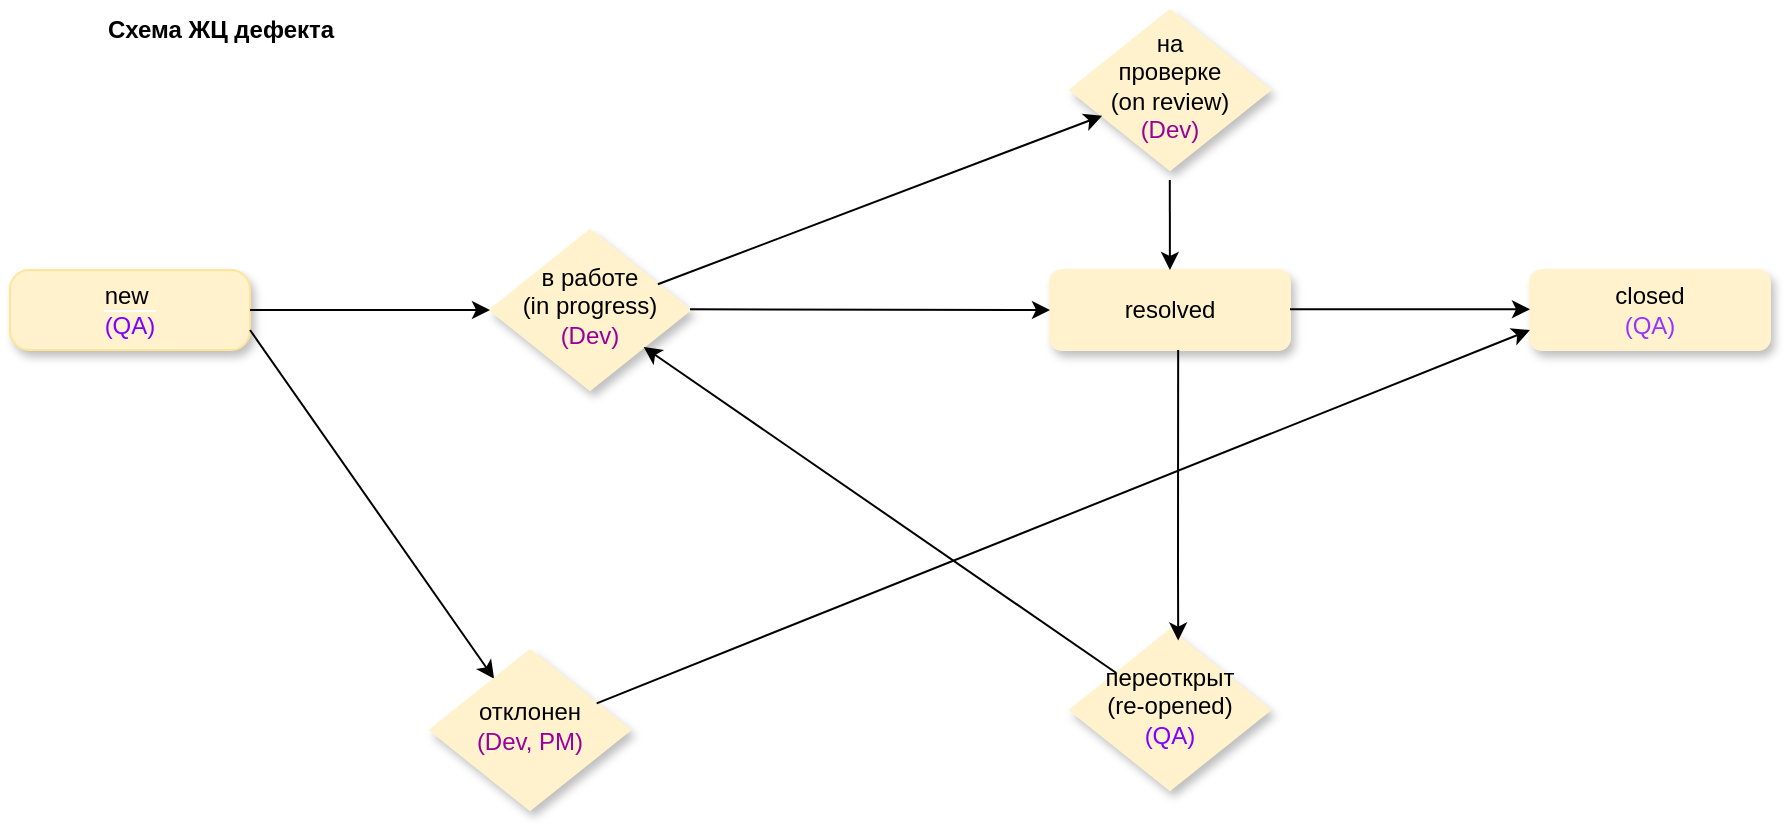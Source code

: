 <mxfile version="15.7.3" type="github">
  <diagram id="C5RBs43oDa-KdzZeNtuy" name="Page-1">
    <mxGraphModel dx="1338" dy="933" grid="1" gridSize="10" guides="1" tooltips="1" connect="1" arrows="1" fold="1" page="0" pageScale="1" pageWidth="827" pageHeight="1169" math="0" shadow="0">
      <root>
        <mxCell id="WIyWlLk6GJQsqaUBKTNV-0" />
        <mxCell id="WIyWlLk6GJQsqaUBKTNV-1" parent="WIyWlLk6GJQsqaUBKTNV-0" />
        <object label="&lt;span style=&quot;background-color: rgb(255 , 242 , 204)&quot;&gt;new&amp;nbsp;&lt;br&gt;&lt;font color=&quot;#7f00ff&quot;&gt;(QA)&lt;/font&gt;&lt;/span&gt;" id="WIyWlLk6GJQsqaUBKTNV-3">
          <mxCell style="rounded=1;whiteSpace=wrap;html=1;fontSize=12;glass=0;strokeWidth=1;shadow=1;arcSize=24;labelBorderColor=none;labelBackgroundColor=default;strokeColor=#FFE599;fillColor=#FFF2CC;" parent="WIyWlLk6GJQsqaUBKTNV-1" vertex="1">
            <mxGeometry x="-40" y="69.999" width="120" height="40" as="geometry" />
          </mxCell>
        </object>
        <mxCell id="WIyWlLk6GJQsqaUBKTNV-6" value="в работе&lt;br&gt;(in progress)&lt;br&gt;&lt;span style=&quot;color: rgb(153 , 0 , 153)&quot;&gt;(Dev)&lt;/span&gt;" style="rhombus;whiteSpace=wrap;html=1;shadow=1;fontFamily=Helvetica;fontSize=12;align=center;strokeWidth=1;spacing=6;spacingTop=-4;fillColor=#FFF2CC;strokeColor=#FFF2CC;" parent="WIyWlLk6GJQsqaUBKTNV-1" vertex="1">
          <mxGeometry x="200" y="49.999" width="100" height="80" as="geometry" />
        </mxCell>
        <mxCell id="WIyWlLk6GJQsqaUBKTNV-7" value="resolved" style="rounded=1;whiteSpace=wrap;html=1;fontSize=12;glass=0;strokeWidth=1;shadow=1;fillColor=#FFF2CC;strokeColor=#FFF2CC;" parent="WIyWlLk6GJQsqaUBKTNV-1" vertex="1">
          <mxGeometry x="480" y="70" width="120" height="40" as="geometry" />
        </mxCell>
        <mxCell id="WIyWlLk6GJQsqaUBKTNV-10" value="переоткрыт &lt;br&gt;(re-opened)&lt;br&gt;&lt;span style=&quot;color: rgb(127 , 0 , 255) ; background-color: rgb(255 , 242 , 204)&quot;&gt;(QA)&lt;/span&gt;" style="rhombus;whiteSpace=wrap;html=1;shadow=1;fontFamily=Helvetica;fontSize=12;align=center;strokeWidth=1;spacing=6;spacingTop=-4;strokeColor=#FFF2CC;fillColor=#FFF2CC;" parent="WIyWlLk6GJQsqaUBKTNV-1" vertex="1">
          <mxGeometry x="490" y="250" width="100" height="80" as="geometry" />
        </mxCell>
        <mxCell id="gau0r2_wHREcoYPE5UDH-1" value="" style="endArrow=classic;html=1;rounded=0;" edge="1" parent="WIyWlLk6GJQsqaUBKTNV-1" target="WIyWlLk6GJQsqaUBKTNV-6">
          <mxGeometry width="50" height="50" relative="1" as="geometry">
            <mxPoint x="80" y="90" as="sourcePoint" />
            <mxPoint x="130" y="40" as="targetPoint" />
          </mxGeometry>
        </mxCell>
        <mxCell id="gau0r2_wHREcoYPE5UDH-2" value="" style="endArrow=classic;html=1;rounded=0;exitX=1;exitY=0.75;exitDx=0;exitDy=0;" edge="1" parent="WIyWlLk6GJQsqaUBKTNV-1" source="WIyWlLk6GJQsqaUBKTNV-3" target="gau0r2_wHREcoYPE5UDH-3">
          <mxGeometry width="50" height="50" relative="1" as="geometry">
            <mxPoint x="80" y="210" as="sourcePoint" />
            <mxPoint x="130" y="160" as="targetPoint" />
          </mxGeometry>
        </mxCell>
        <mxCell id="gau0r2_wHREcoYPE5UDH-3" value="отклонен&lt;br&gt;&lt;font color=&quot;#990099&quot;&gt;(Dev, PM)&lt;/font&gt;" style="rhombus;whiteSpace=wrap;html=1;shadow=1;fontFamily=Helvetica;fontSize=12;align=center;strokeWidth=1;spacing=6;spacingTop=-4;fillColor=#FFF2CC;strokeColor=#FFF2CC;" vertex="1" parent="WIyWlLk6GJQsqaUBKTNV-1">
          <mxGeometry x="170" y="259.999" width="100" height="80" as="geometry" />
        </mxCell>
        <mxCell id="gau0r2_wHREcoYPE5UDH-4" value="closed&lt;br&gt;&lt;font color=&quot;#9933ff&quot;&gt;(QA)&lt;/font&gt;" style="rounded=1;whiteSpace=wrap;html=1;fontSize=12;glass=0;strokeWidth=1;shadow=1;strokeColor=#FFF2CC;fillColor=#FFF2CC;" vertex="1" parent="WIyWlLk6GJQsqaUBKTNV-1">
          <mxGeometry x="720" y="70" width="120" height="40" as="geometry" />
        </mxCell>
        <mxCell id="gau0r2_wHREcoYPE5UDH-11" value="" style="endArrow=classic;html=1;rounded=0;entryX=0;entryY=0.5;entryDx=0;entryDy=0;" edge="1" parent="WIyWlLk6GJQsqaUBKTNV-1" target="WIyWlLk6GJQsqaUBKTNV-7">
          <mxGeometry width="50" height="50" relative="1" as="geometry">
            <mxPoint x="300" y="89.66" as="sourcePoint" />
            <mxPoint x="420.0" y="89.659" as="targetPoint" />
          </mxGeometry>
        </mxCell>
        <mxCell id="gau0r2_wHREcoYPE5UDH-14" value="на &lt;br&gt;проверке &lt;br&gt;(on review)&lt;br&gt;&lt;span style=&quot;color: rgb(153 , 0 , 153)&quot;&gt;(Dev)&lt;/span&gt;" style="rhombus;whiteSpace=wrap;html=1;shadow=1;fontFamily=Helvetica;fontSize=12;align=center;strokeWidth=1;spacing=6;spacingTop=-4;fillColor=#FFF2CC;strokeColor=#FFF2CC;" vertex="1" parent="WIyWlLk6GJQsqaUBKTNV-1">
          <mxGeometry x="490" y="-60" width="100" height="80" as="geometry" />
        </mxCell>
        <mxCell id="gau0r2_wHREcoYPE5UDH-15" value="" style="endArrow=classic;html=1;rounded=0;" edge="1" parent="WIyWlLk6GJQsqaUBKTNV-1" source="WIyWlLk6GJQsqaUBKTNV-6" target="gau0r2_wHREcoYPE5UDH-14">
          <mxGeometry width="50" height="50" relative="1" as="geometry">
            <mxPoint x="510" y="-26.64" as="sourcePoint" />
            <mxPoint x="622" y="50.0" as="targetPoint" />
          </mxGeometry>
        </mxCell>
        <mxCell id="gau0r2_wHREcoYPE5UDH-19" value="" style="endArrow=classic;html=1;rounded=0;" edge="1" parent="WIyWlLk6GJQsqaUBKTNV-1">
          <mxGeometry width="50" height="50" relative="1" as="geometry">
            <mxPoint x="600" y="89.65" as="sourcePoint" />
            <mxPoint x="720.0" y="89.649" as="targetPoint" />
          </mxGeometry>
        </mxCell>
        <mxCell id="gau0r2_wHREcoYPE5UDH-20" value="" style="endArrow=classic;html=1;rounded=0;entryX=0;entryY=0.75;entryDx=0;entryDy=0;" edge="1" parent="WIyWlLk6GJQsqaUBKTNV-1" source="gau0r2_wHREcoYPE5UDH-3" target="gau0r2_wHREcoYPE5UDH-4">
          <mxGeometry width="50" height="50" relative="1" as="geometry">
            <mxPoint x="270" y="269.999" as="sourcePoint" />
            <mxPoint x="392.051" y="444.358" as="targetPoint" />
          </mxGeometry>
        </mxCell>
        <mxCell id="gau0r2_wHREcoYPE5UDH-23" value="" style="endArrow=classic;html=1;rounded=0;exitX=0.499;exitY=1.062;exitDx=0;exitDy=0;exitPerimeter=0;" edge="1" parent="WIyWlLk6GJQsqaUBKTNV-1" source="gau0r2_wHREcoYPE5UDH-14" target="WIyWlLk6GJQsqaUBKTNV-7">
          <mxGeometry width="50" height="50" relative="1" as="geometry">
            <mxPoint x="510" y="50" as="sourcePoint" />
            <mxPoint x="630.0" y="49.999" as="targetPoint" />
          </mxGeometry>
        </mxCell>
        <mxCell id="gau0r2_wHREcoYPE5UDH-24" value="" style="endArrow=classic;html=1;rounded=0;exitX=0.534;exitY=1;exitDx=0;exitDy=0;exitPerimeter=0;entryX=0.541;entryY=0.066;entryDx=0;entryDy=0;entryPerimeter=0;" edge="1" parent="WIyWlLk6GJQsqaUBKTNV-1" source="WIyWlLk6GJQsqaUBKTNV-7" target="WIyWlLk6GJQsqaUBKTNV-10">
          <mxGeometry width="50" height="50" relative="1" as="geometry">
            <mxPoint x="539.66" y="120.0" as="sourcePoint" />
            <mxPoint x="539.729" y="165.04" as="targetPoint" />
            <Array as="points">
              <mxPoint x="544" y="220" />
            </Array>
          </mxGeometry>
        </mxCell>
        <mxCell id="gau0r2_wHREcoYPE5UDH-25" value="" style="endArrow=classic;html=1;rounded=0;" edge="1" parent="WIyWlLk6GJQsqaUBKTNV-1" source="WIyWlLk6GJQsqaUBKTNV-10" target="WIyWlLk6GJQsqaUBKTNV-6">
          <mxGeometry width="50" height="50" relative="1" as="geometry">
            <mxPoint x="320.0" y="230.002" as="sourcePoint" />
            <mxPoint x="513.09" y="304.65" as="targetPoint" />
          </mxGeometry>
        </mxCell>
        <mxCell id="gau0r2_wHREcoYPE5UDH-26" value="&lt;font color=&quot;#000000&quot;&gt;Схема ЖЦ дефекта&lt;/font&gt;" style="text;html=1;align=center;verticalAlign=middle;resizable=0;points=[];autosize=1;strokeColor=none;fillColor=none;fontColor=#7F00FF;fontStyle=1" vertex="1" parent="WIyWlLk6GJQsqaUBKTNV-1">
          <mxGeometry y="-60" width="130" height="20" as="geometry" />
        </mxCell>
      </root>
    </mxGraphModel>
  </diagram>
</mxfile>
